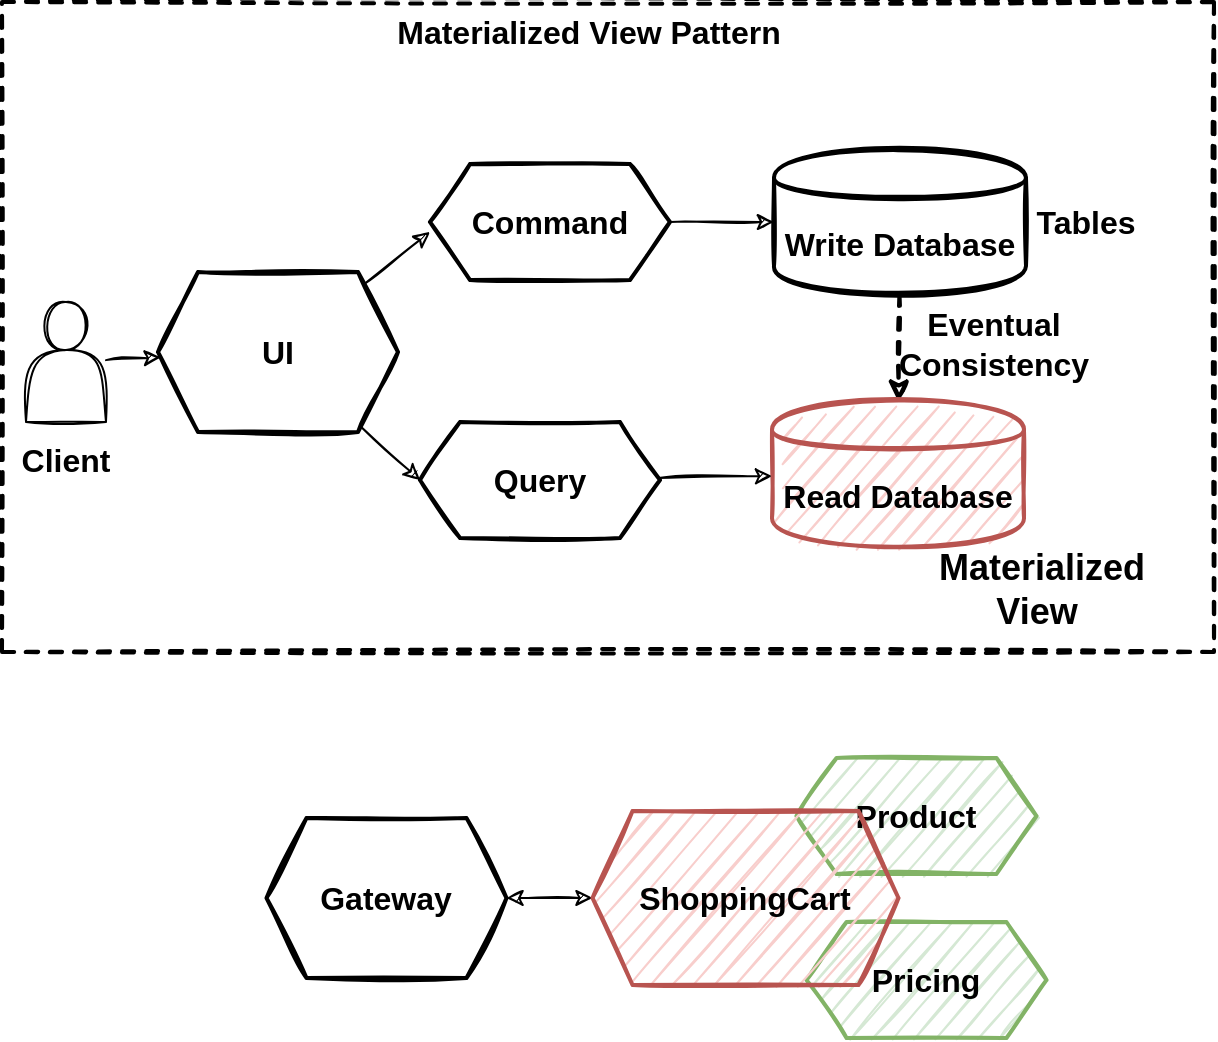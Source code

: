 <mxfile version="14.6.13" type="device"><diagram id="O4We3TlcgWNvYi_soNku" name="Page-1"><mxGraphModel dx="1506" dy="-792" grid="0" gridSize="10" guides="1" tooltips="1" connect="1" arrows="1" fold="1" page="0" pageScale="1" pageWidth="850" pageHeight="1100" math="0" shadow="0"><root><mxCell id="0"/><mxCell id="1" parent="0"/><mxCell id="MJNgi2bdclM0iUV2B7S1-1" value="" style="rounded=0;whiteSpace=wrap;html=1;sketch=1;fontSize=16;dashed=1;strokeWidth=2;" vertex="1" parent="1"><mxGeometry x="-665" y="1568" width="606" height="325" as="geometry"/></mxCell><mxCell id="MJNgi2bdclM0iUV2B7S1-2" style="rounded=0;sketch=1;orthogonalLoop=1;jettySize=auto;html=1;fontSize=16;" edge="1" parent="1" source="MJNgi2bdclM0iUV2B7S1-3" target="MJNgi2bdclM0iUV2B7S1-7"><mxGeometry relative="1" as="geometry"><mxPoint x="-594.5" y="1660" as="targetPoint"/></mxGeometry></mxCell><mxCell id="MJNgi2bdclM0iUV2B7S1-3" value="" style="shape=actor;whiteSpace=wrap;html=1;sketch=1;" vertex="1" parent="1"><mxGeometry x="-653" y="1718" width="40" height="60" as="geometry"/></mxCell><mxCell id="MJNgi2bdclM0iUV2B7S1-4" value="Client" style="text;html=1;strokeColor=none;fillColor=none;align=center;verticalAlign=middle;whiteSpace=wrap;rounded=0;sketch=1;fontStyle=1;fontSize=16;" vertex="1" parent="1"><mxGeometry x="-653" y="1787" width="40" height="20" as="geometry"/></mxCell><mxCell id="MJNgi2bdclM0iUV2B7S1-5" value="Materialized View Pattern" style="text;html=1;strokeColor=none;fillColor=none;align=center;verticalAlign=middle;whiteSpace=wrap;rounded=0;sketch=1;fontStyle=1;fontSize=16;" vertex="1" parent="1"><mxGeometry x="-537" y="1573" width="331.25" height="20" as="geometry"/></mxCell><mxCell id="MJNgi2bdclM0iUV2B7S1-24" style="rounded=0;sketch=1;orthogonalLoop=1;jettySize=auto;html=1;entryX=0;entryY=0.586;entryDx=0;entryDy=0;entryPerimeter=0;" edge="1" parent="1" source="MJNgi2bdclM0iUV2B7S1-7" target="MJNgi2bdclM0iUV2B7S1-12"><mxGeometry relative="1" as="geometry"><mxPoint x="-408" y="1661" as="targetPoint"/></mxGeometry></mxCell><mxCell id="MJNgi2bdclM0iUV2B7S1-32" style="edgeStyle=none;rounded=0;sketch=1;orthogonalLoop=1;jettySize=auto;html=1;entryX=0;entryY=0.5;entryDx=0;entryDy=0;strokeWidth=1;" edge="1" parent="1" source="MJNgi2bdclM0iUV2B7S1-7" target="MJNgi2bdclM0iUV2B7S1-31"><mxGeometry relative="1" as="geometry"/></mxCell><mxCell id="MJNgi2bdclM0iUV2B7S1-7" value="UI" style="shape=hexagon;perimeter=hexagonPerimeter2;whiteSpace=wrap;html=1;fixedSize=1;sketch=1;fontSize=16;strokeWidth=2;fontStyle=1;" vertex="1" parent="1"><mxGeometry x="-587" y="1703" width="120" height="80" as="geometry"/></mxCell><mxCell id="MJNgi2bdclM0iUV2B7S1-23" value="" style="edgeStyle=orthogonalEdgeStyle;rounded=0;orthogonalLoop=1;jettySize=auto;html=1;sketch=1;" edge="1" parent="1" source="MJNgi2bdclM0iUV2B7S1-12" target="MJNgi2bdclM0iUV2B7S1-22"><mxGeometry relative="1" as="geometry"/></mxCell><mxCell id="MJNgi2bdclM0iUV2B7S1-12" value="Command" style="shape=hexagon;perimeter=hexagonPerimeter2;whiteSpace=wrap;html=1;fixedSize=1;sketch=1;fontSize=16;strokeWidth=2;fontStyle=1;" vertex="1" parent="1"><mxGeometry x="-451" y="1649" width="120" height="58" as="geometry"/></mxCell><mxCell id="MJNgi2bdclM0iUV2B7S1-15" style="edgeStyle=orthogonalEdgeStyle;rounded=0;orthogonalLoop=1;jettySize=auto;html=1;exitX=0.5;exitY=1;exitDx=0;exitDy=0;fontSize=16;strokeWidth=1;" edge="1" parent="1"><mxGeometry relative="1" as="geometry"><mxPoint x="-655" y="1744" as="sourcePoint"/><mxPoint x="-655" y="1744" as="targetPoint"/></mxGeometry></mxCell><mxCell id="MJNgi2bdclM0iUV2B7S1-18" value="Eventual Consistency" style="text;html=1;strokeColor=none;fillColor=none;align=center;verticalAlign=middle;whiteSpace=wrap;rounded=0;sketch=1;fontStyle=1;fontSize=16;" vertex="1" parent="1"><mxGeometry x="-189" y="1729" width="40" height="20" as="geometry"/></mxCell><mxCell id="MJNgi2bdclM0iUV2B7S1-27" value="" style="edgeStyle=none;rounded=0;sketch=1;orthogonalLoop=1;jettySize=auto;html=1;strokeWidth=2;dashed=1;" edge="1" parent="1" source="MJNgi2bdclM0iUV2B7S1-22" target="MJNgi2bdclM0iUV2B7S1-26"><mxGeometry relative="1" as="geometry"/></mxCell><mxCell id="MJNgi2bdclM0iUV2B7S1-22" value="Write Database" style="shape=cylinder;whiteSpace=wrap;html=1;boundedLbl=1;backgroundOutline=1;fontSize=16;fontStyle=1;strokeWidth=2;sketch=1;" vertex="1" parent="1"><mxGeometry x="-279" y="1642" width="126" height="72" as="geometry"/></mxCell><mxCell id="MJNgi2bdclM0iUV2B7S1-26" value="Read Database" style="shape=cylinder;whiteSpace=wrap;html=1;boundedLbl=1;backgroundOutline=1;fontSize=16;fontStyle=1;strokeColor=#b85450;strokeWidth=2;fillColor=#f8cecc;sketch=1;" vertex="1" parent="1"><mxGeometry x="-280" y="1768" width="126" height="72" as="geometry"/></mxCell><mxCell id="MJNgi2bdclM0iUV2B7S1-28" value="Tables" style="text;html=1;strokeColor=none;fillColor=none;align=center;verticalAlign=middle;whiteSpace=wrap;rounded=0;sketch=1;fontStyle=1;fontSize=16;" vertex="1" parent="1"><mxGeometry x="-142.75" y="1668" width="40" height="20" as="geometry"/></mxCell><mxCell id="MJNgi2bdclM0iUV2B7S1-30" value="Materialized View&amp;nbsp;" style="text;html=1;strokeColor=none;fillColor=none;align=center;verticalAlign=middle;whiteSpace=wrap;rounded=0;sketch=1;fontStyle=1;fontSize=18;strokeWidth=2;" vertex="1" parent="1"><mxGeometry x="-165" y="1852" width="40" height="20" as="geometry"/></mxCell><mxCell id="MJNgi2bdclM0iUV2B7S1-33" style="edgeStyle=none;rounded=0;sketch=1;orthogonalLoop=1;jettySize=auto;html=1;strokeWidth=1;" edge="1" parent="1" source="MJNgi2bdclM0iUV2B7S1-31" target="MJNgi2bdclM0iUV2B7S1-26"><mxGeometry relative="1" as="geometry"/></mxCell><mxCell id="MJNgi2bdclM0iUV2B7S1-31" value="Query" style="shape=hexagon;perimeter=hexagonPerimeter2;whiteSpace=wrap;html=1;fixedSize=1;sketch=1;fontSize=16;strokeWidth=2;fontStyle=1;" vertex="1" parent="1"><mxGeometry x="-456" y="1778" width="120" height="58" as="geometry"/></mxCell><mxCell id="MJNgi2bdclM0iUV2B7S1-39" style="edgeStyle=none;rounded=0;sketch=1;orthogonalLoop=1;jettySize=auto;html=1;fontSize=18;strokeWidth=1;startArrow=classic;startFill=1;" edge="1" parent="1" source="MJNgi2bdclM0iUV2B7S1-35" target="MJNgi2bdclM0iUV2B7S1-38"><mxGeometry relative="1" as="geometry"/></mxCell><mxCell id="MJNgi2bdclM0iUV2B7S1-35" value="Gateway" style="shape=hexagon;perimeter=hexagonPerimeter2;whiteSpace=wrap;html=1;fixedSize=1;sketch=1;fontSize=16;strokeWidth=2;fontStyle=1;" vertex="1" parent="1"><mxGeometry x="-532.75" y="1976" width="120" height="80" as="geometry"/></mxCell><mxCell id="MJNgi2bdclM0iUV2B7S1-36" value="Product" style="shape=hexagon;perimeter=hexagonPerimeter2;whiteSpace=wrap;html=1;fixedSize=1;sketch=1;fontSize=16;strokeWidth=2;fontStyle=1;fillColor=#d5e8d4;strokeColor=#82b366;" vertex="1" parent="1"><mxGeometry x="-267.75" y="1946" width="120" height="58" as="geometry"/></mxCell><mxCell id="MJNgi2bdclM0iUV2B7S1-37" value="Pricing" style="shape=hexagon;perimeter=hexagonPerimeter2;whiteSpace=wrap;html=1;fixedSize=1;sketch=1;fontSize=16;strokeWidth=2;fontStyle=1;fillColor=#d5e8d4;strokeColor=#82b366;" vertex="1" parent="1"><mxGeometry x="-262.75" y="2028" width="120" height="58" as="geometry"/></mxCell><mxCell id="MJNgi2bdclM0iUV2B7S1-38" value="ShoppingCart" style="shape=hexagon;perimeter=hexagonPerimeter2;whiteSpace=wrap;html=1;fixedSize=1;sketch=1;fontSize=16;strokeWidth=2;fontStyle=1;fillColor=#f8cecc;strokeColor=#b85450;" vertex="1" parent="1"><mxGeometry x="-369.75" y="1972.5" width="153" height="87" as="geometry"/></mxCell></root></mxGraphModel></diagram></mxfile>